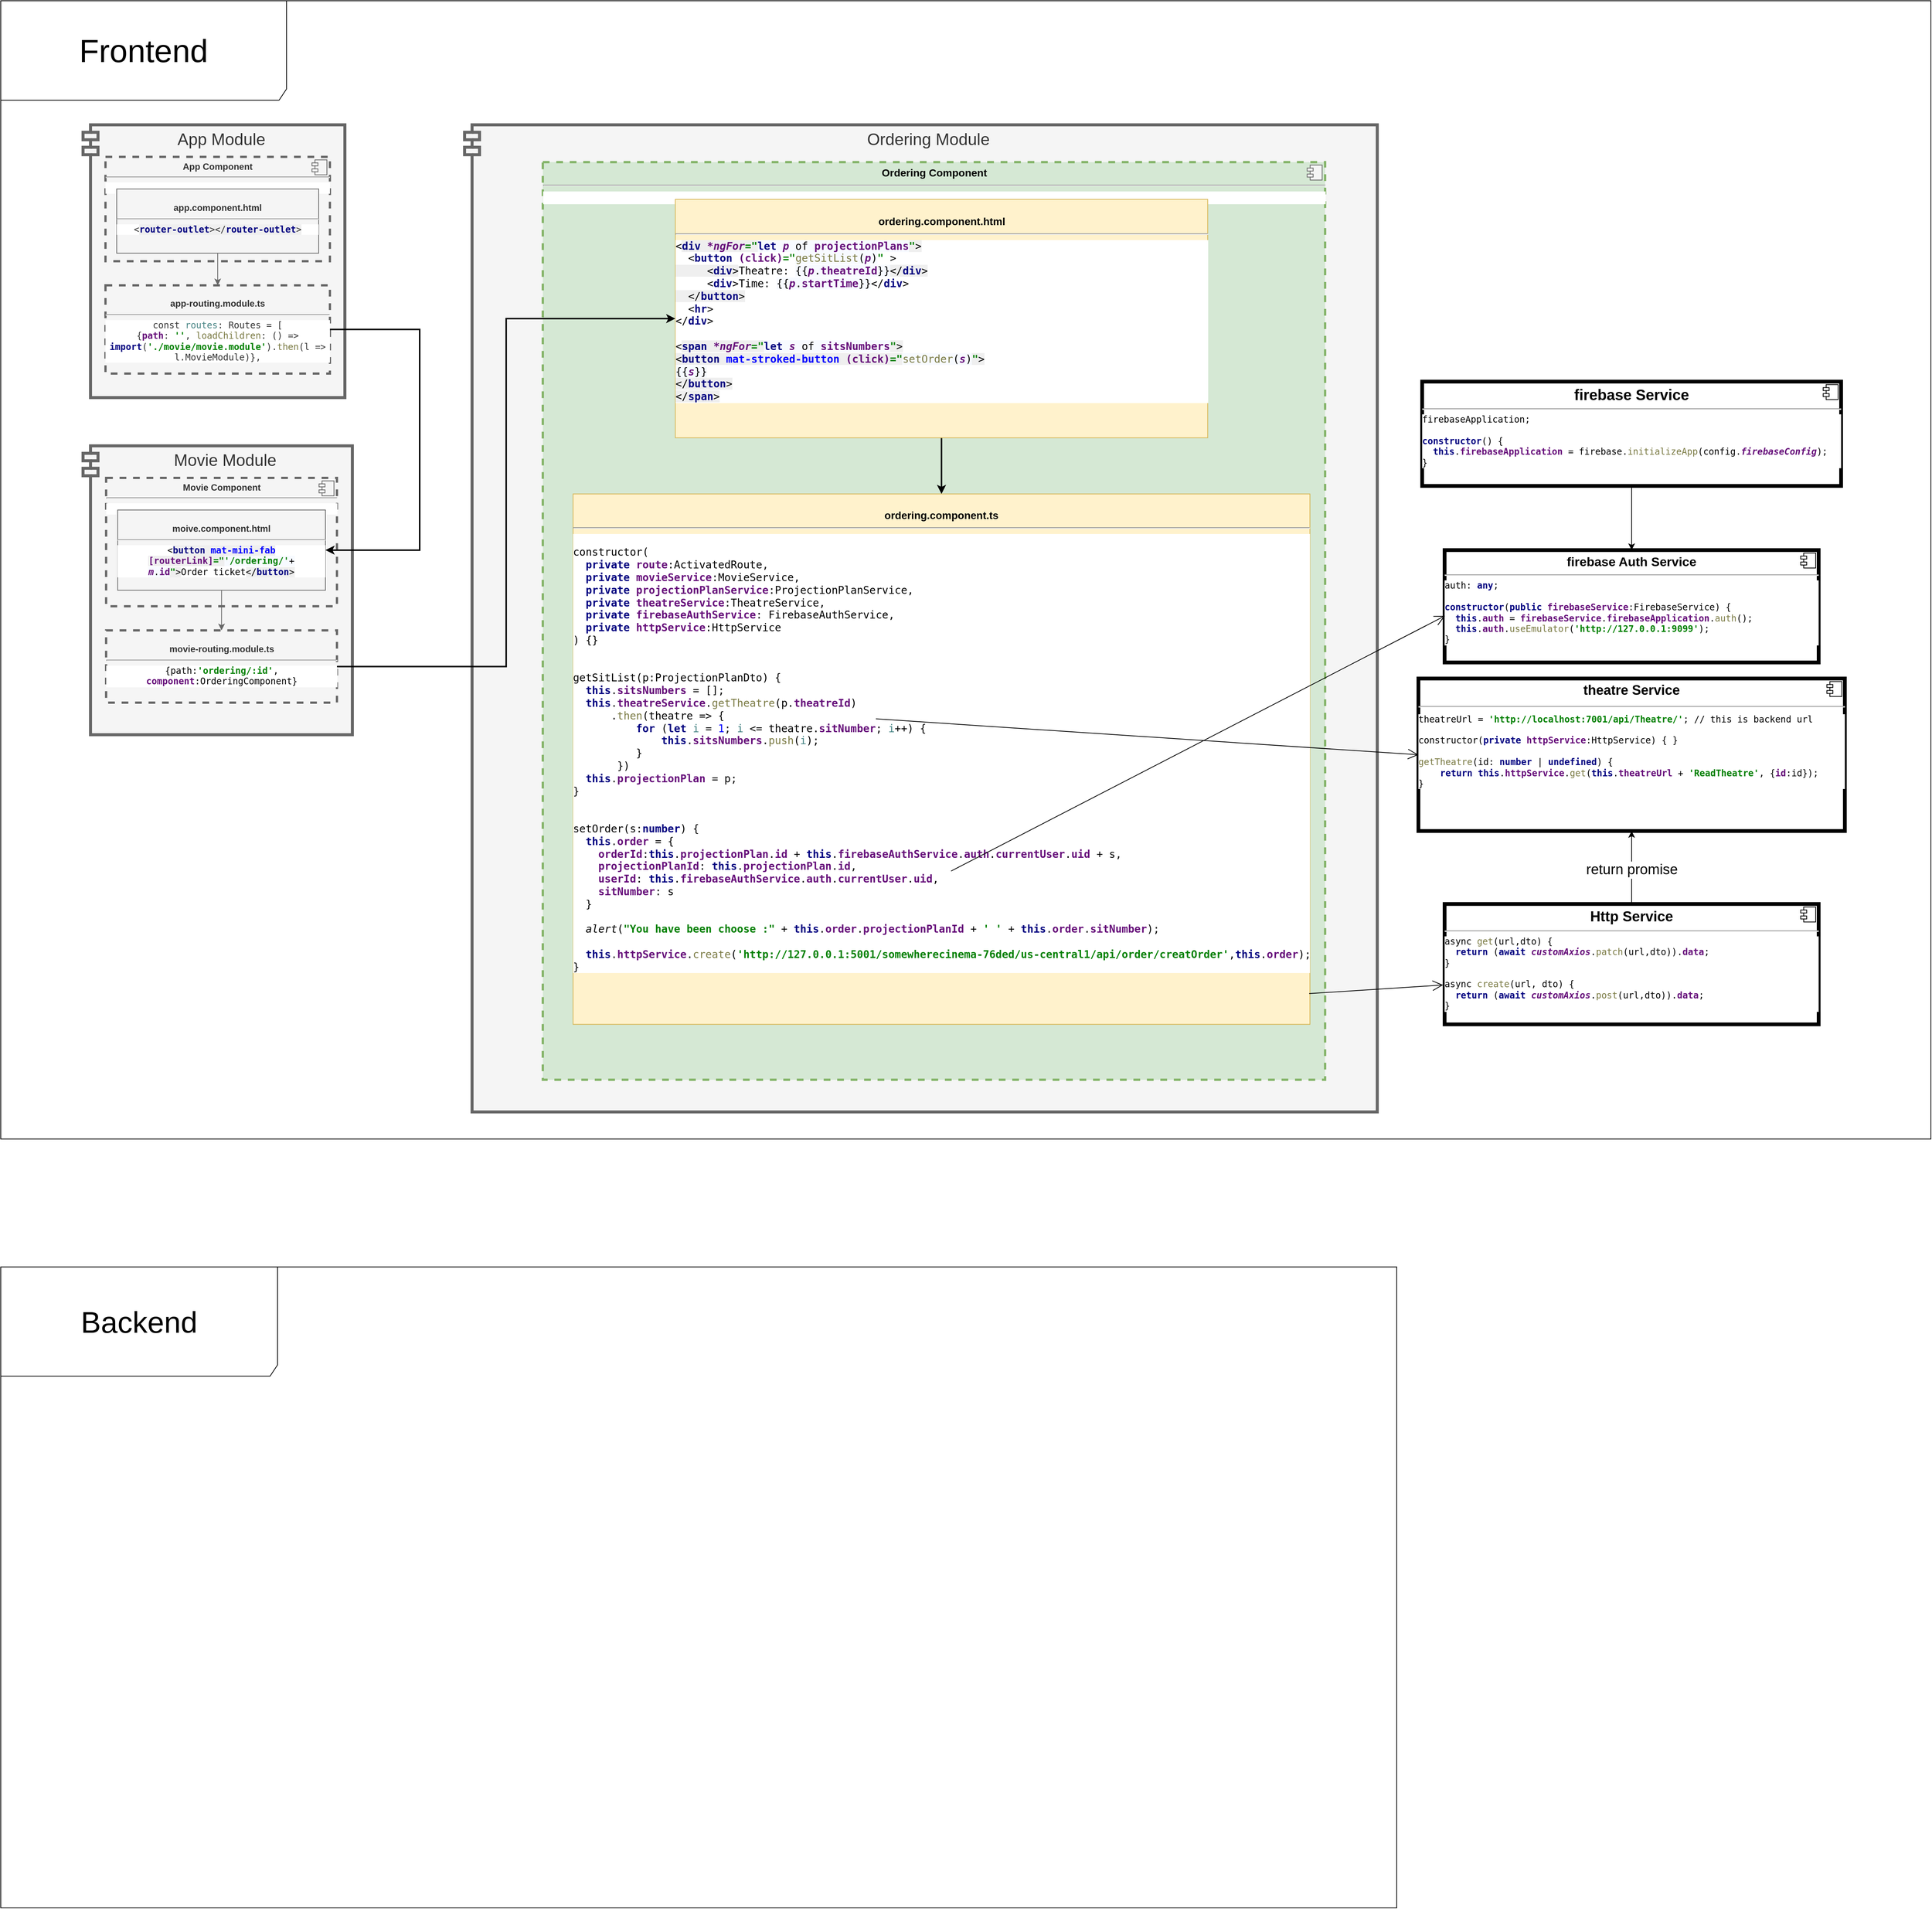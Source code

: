 <mxfile version="21.3.8" type="device">
  <diagram name="Page-1" id="2YBvvXClWsGukQMizWep">
    <mxGraphModel dx="4497" dy="2923" grid="0" gridSize="10" guides="1" tooltips="1" connect="1" arrows="1" fold="1" page="0" pageScale="1" pageWidth="850" pageHeight="1100" math="0" shadow="0">
      <root>
        <mxCell id="0" />
        <mxCell id="1" parent="0" />
        <mxCell id="eFFd4nhKhQjZXUS0AMBf-70" value="" style="group;movable=1;resizable=1;rotatable=1;deletable=1;editable=1;locked=0;connectable=1;" vertex="1" connectable="0" parent="1">
          <mxGeometry x="-110" y="-93" width="2580" height="1513" as="geometry" />
        </mxCell>
        <mxCell id="eFFd4nhKhQjZXUS0AMBf-22" value="" style="group;movable=1;resizable=1;rotatable=1;deletable=1;editable=1;locked=0;connectable=1;" vertex="1" connectable="0" parent="eFFd4nhKhQjZXUS0AMBf-70">
          <mxGeometry x="110" y="85.844" width="350" height="364.837" as="geometry" />
        </mxCell>
        <mxCell id="eFFd4nhKhQjZXUS0AMBf-1" value="&lt;font style=&quot;font-size: 22px;&quot;&gt;App Module&lt;/font&gt;" style="shape=module;align=left;spacingLeft=20;align=center;verticalAlign=top;whiteSpace=wrap;html=1;fillColor=#f5f5f5;strokeColor=#666666;fontColor=#333333;strokeWidth=4;movable=1;resizable=1;rotatable=1;deletable=1;editable=1;locked=0;connectable=1;" vertex="1" parent="eFFd4nhKhQjZXUS0AMBf-22">
          <mxGeometry width="350" height="364.837" as="geometry" />
        </mxCell>
        <mxCell id="eFFd4nhKhQjZXUS0AMBf-10" value="&lt;p style=&quot;margin: 6px 0px 0px; text-align: center; font-size: 12px;&quot;&gt;&lt;b style=&quot;font-size: 12px;&quot;&gt;App Component&lt;/b&gt;&lt;/p&gt;&lt;hr style=&quot;font-size: 12px;&quot;&gt;&lt;div style=&quot;background-color: rgb(255, 255, 255); font-family: &amp;quot;JetBrains Mono&amp;quot;, monospace; font-size: 12px;&quot;&gt;&lt;br style=&quot;font-size: 12px;&quot;&gt;&lt;/div&gt;" style="align=left;overflow=fill;html=1;dropTarget=0;whiteSpace=wrap;strokeColor=#666666;fontFamily=Helvetica;fontSize=12;fillColor=#f5f5f5;fontColor=#333333;strokeWidth=3;perimeterSpacing=4;dashed=1;movable=1;resizable=1;rotatable=1;deletable=1;editable=1;locked=0;connectable=1;" vertex="1" parent="eFFd4nhKhQjZXUS0AMBf-22">
          <mxGeometry x="30" y="42.922" width="300" height="139.496" as="geometry" />
        </mxCell>
        <mxCell id="eFFd4nhKhQjZXUS0AMBf-11" value="" style="shape=component;jettyWidth=8;jettyHeight=4;strokeColor=#666666;fontFamily=Helvetica;fontSize=12;fillColor=#f5f5f5;html=1;fontColor=#333333;strokeWidth=1;movable=1;resizable=1;rotatable=1;deletable=1;editable=1;locked=0;connectable=1;" vertex="1" parent="eFFd4nhKhQjZXUS0AMBf-10">
          <mxGeometry x="1" width="20" height="20" relative="1" as="geometry">
            <mxPoint x="-24" y="4" as="offset" />
          </mxGeometry>
        </mxCell>
        <mxCell id="eFFd4nhKhQjZXUS0AMBf-12" value="&lt;p style=&quot;margin: 4px 0px 0px; font-size: 12px;&quot;&gt;&lt;br style=&quot;font-size: 12px;&quot;&gt;&lt;b style=&quot;font-size: 12px;&quot;&gt;app.component.html&lt;/b&gt;&lt;/p&gt;&lt;hr style=&quot;font-size: 12px;&quot;&gt;&lt;div style=&quot;background-color: rgb(255, 255, 255); font-family: &amp;quot;JetBrains Mono&amp;quot;, monospace; font-size: 12px;&quot;&gt;&amp;lt;&lt;span style=&quot;color: rgb(0, 0, 128); background-color: rgb(239, 239, 239); font-weight: bold; font-size: 12px;&quot;&gt;router-outlet&lt;/span&gt;&lt;span style=&quot;background-color: rgb(239, 239, 239); font-size: 12px;&quot;&gt;&amp;gt;&amp;lt;/&lt;/span&gt;&lt;span style=&quot;color: rgb(0, 0, 128); background-color: rgb(239, 239, 239); font-weight: bold; font-size: 12px;&quot;&gt;router-outlet&lt;/span&gt;&lt;span style=&quot;background-color: rgb(239, 239, 239); font-size: 12px;&quot;&gt;&amp;gt;&lt;/span&gt;&lt;/div&gt;" style="verticalAlign=top;align=center;overflow=fill;fontSize=12;fontFamily=Helvetica;html=1;strokeColor=#666666;fillColor=#f5f5f5;fontColor=#333333;strokeWidth=1;movable=1;resizable=1;rotatable=1;deletable=1;editable=1;locked=0;connectable=1;" vertex="1" parent="eFFd4nhKhQjZXUS0AMBf-22">
          <mxGeometry x="45" y="85.844" width="270" height="85.844" as="geometry" />
        </mxCell>
        <mxCell id="eFFd4nhKhQjZXUS0AMBf-14" value="&lt;p style=&quot;margin: 4px 0px 0px; font-size: 12px;&quot;&gt;&lt;br style=&quot;font-size: 12px;&quot;&gt;&lt;b style=&quot;font-size: 12px;&quot;&gt;app-routing.module.ts&lt;/b&gt;&lt;/p&gt;&lt;hr style=&quot;font-size: 12px;&quot;&gt;&lt;div style=&quot;background-color: rgb(255, 255, 255); font-family: &amp;quot;JetBrains Mono&amp;quot;, monospace; font-size: 12px;&quot;&gt;&lt;div style=&quot;font-size: 12px;&quot;&gt;const &lt;span style=&quot;color: rgb(69, 131, 131); font-size: 12px;&quot;&gt;routes&lt;/span&gt;: Routes = [&lt;br style=&quot;font-size: 12px;&quot;&gt;  {&lt;span style=&quot;color: rgb(102, 14, 122); font-weight: bold; font-size: 12px;&quot;&gt;path&lt;/span&gt;: &lt;span style=&quot;color: rgb(0, 128, 0); font-weight: bold; font-size: 12px;&quot;&gt;&#39;&#39;&lt;/span&gt;, &lt;span style=&quot;color: rgb(122, 122, 67); font-size: 12px;&quot;&gt;loadChildren&lt;/span&gt;: () =&amp;gt; &lt;span style=&quot;color: rgb(0, 0, 128); font-weight: bold; font-size: 12px;&quot;&gt;import&lt;/span&gt;(&lt;span style=&quot;color: rgb(0, 128, 0); font-weight: bold; font-size: 12px;&quot;&gt;&#39;./movie/movie.module&#39;&lt;/span&gt;).&lt;span style=&quot;color: rgb(122, 122, 67); font-size: 12px;&quot;&gt;then&lt;/span&gt;(l =&amp;gt; l.MovieModule)},&lt;/div&gt;&lt;/div&gt;" style="verticalAlign=top;align=center;overflow=fill;fontSize=12;fontFamily=Helvetica;html=1;strokeColor=#666666;fillColor=#f5f5f5;whiteSpace=wrap;fontColor=#333333;strokeWidth=3;dashed=1;movable=1;resizable=1;rotatable=1;deletable=1;editable=1;locked=0;connectable=1;" vertex="1" parent="eFFd4nhKhQjZXUS0AMBf-22">
          <mxGeometry x="30" y="214.61" width="300" height="118.035" as="geometry" />
        </mxCell>
        <mxCell id="eFFd4nhKhQjZXUS0AMBf-15" style="edgeStyle=orthogonalEdgeStyle;rounded=0;orthogonalLoop=1;jettySize=auto;html=1;entryX=0.5;entryY=0;entryDx=0;entryDy=0;fontFamily=Helvetica;fontSize=12;fontColor=default;fillColor=#f5f5f5;strokeColor=#666666;strokeWidth=1;movable=1;resizable=1;rotatable=1;deletable=1;editable=1;locked=0;connectable=1;" edge="1" parent="eFFd4nhKhQjZXUS0AMBf-22" source="eFFd4nhKhQjZXUS0AMBf-12" target="eFFd4nhKhQjZXUS0AMBf-14">
          <mxGeometry relative="1" as="geometry" />
        </mxCell>
        <mxCell id="eFFd4nhKhQjZXUS0AMBf-23" value="" style="group;movable=1;resizable=1;rotatable=1;deletable=1;editable=1;locked=0;connectable=1;" vertex="1" connectable="0" parent="eFFd4nhKhQjZXUS0AMBf-70">
          <mxGeometry x="110" y="515.064" width="360" height="386.298" as="geometry" />
        </mxCell>
        <mxCell id="eFFd4nhKhQjZXUS0AMBf-26" value="" style="group;movable=1;resizable=1;rotatable=1;deletable=1;editable=1;locked=0;connectable=1;" vertex="1" connectable="0" parent="eFFd4nhKhQjZXUS0AMBf-23">
          <mxGeometry width="360" height="386.298" as="geometry" />
        </mxCell>
        <mxCell id="eFFd4nhKhQjZXUS0AMBf-16" value="&lt;font style=&quot;font-size: 22px;&quot;&gt;Movie Module&lt;/font&gt;" style="shape=module;align=left;spacingLeft=20;align=center;verticalAlign=top;whiteSpace=wrap;html=1;fillColor=#f5f5f5;strokeColor=#666666;fontColor=#333333;strokeWidth=4;movable=1;resizable=1;rotatable=1;deletable=1;editable=1;locked=0;connectable=1;" vertex="1" parent="eFFd4nhKhQjZXUS0AMBf-26">
          <mxGeometry width="360.0" height="386.298" as="geometry" />
        </mxCell>
        <mxCell id="eFFd4nhKhQjZXUS0AMBf-17" value="&lt;p style=&quot;margin: 6px 0px 0px; text-align: center; font-size: 12px;&quot;&gt;&lt;b style=&quot;font-size: 12px;&quot;&gt;Movie Component&lt;/b&gt;&lt;/p&gt;&lt;hr style=&quot;font-size: 12px;&quot;&gt;&lt;div style=&quot;background-color: rgb(255, 255, 255); font-family: &amp;quot;JetBrains Mono&amp;quot;, monospace; font-size: 12px;&quot;&gt;&lt;br style=&quot;font-size: 12px;&quot;&gt;&lt;/div&gt;" style="align=left;overflow=fill;html=1;dropTarget=0;whiteSpace=wrap;strokeColor=#666666;fontFamily=Helvetica;fontSize=12;fillColor=#f5f5f5;fontColor=#333333;strokeWidth=3;perimeterSpacing=4;dashed=1;movable=1;resizable=1;rotatable=1;deletable=1;editable=1;locked=0;connectable=1;" vertex="1" parent="eFFd4nhKhQjZXUS0AMBf-26">
          <mxGeometry x="30.857" y="42.922" width="308.571" height="171.688" as="geometry" />
        </mxCell>
        <mxCell id="eFFd4nhKhQjZXUS0AMBf-18" value="" style="shape=component;jettyWidth=8;jettyHeight=4;strokeColor=#666666;fontFamily=Helvetica;fontSize=12;fillColor=#f5f5f5;html=1;fontColor=#333333;strokeWidth=1;movable=1;resizable=1;rotatable=1;deletable=1;editable=1;locked=0;connectable=1;" vertex="1" parent="eFFd4nhKhQjZXUS0AMBf-17">
          <mxGeometry x="1" width="20" height="20" relative="1" as="geometry">
            <mxPoint x="-24" y="4" as="offset" />
          </mxGeometry>
        </mxCell>
        <mxCell id="eFFd4nhKhQjZXUS0AMBf-20" value="&lt;p style=&quot;margin: 4px 0px 0px; font-size: 12px;&quot;&gt;&lt;br style=&quot;font-size: 12px;&quot;&gt;&lt;b style=&quot;font-size: 12px;&quot;&gt;moive.component.html&lt;/b&gt;&lt;/p&gt;&lt;hr style=&quot;font-size: 12px;&quot;&gt;&lt;div style=&quot;background-color: rgb(255, 255, 255); font-family: &amp;quot;JetBrains Mono&amp;quot;, monospace; font-size: 12px;&quot;&gt;&lt;div style=&quot;color: rgb(0, 0, 0); font-size: 12px;&quot;&gt;&amp;lt;&lt;span style=&quot;color: rgb(0, 0, 128); background-color: rgb(239, 239, 239); font-weight: bold; font-size: 12px;&quot;&gt;button &lt;/span&gt;&lt;span style=&quot;color: rgb(0, 0, 255); background-color: rgb(239, 239, 239); font-weight: bold; font-size: 12px;&quot;&gt;mat-mini-fab &lt;/span&gt;&lt;span style=&quot;color: rgb(102, 14, 122); background-color: rgb(239, 239, 239); font-weight: bold; font-size: 12px;&quot;&gt;[routerLink]&lt;/span&gt;&lt;span style=&quot;color: rgb(0, 128, 0); background-color: rgb(239, 239, 239); font-weight: bold; font-size: 12px;&quot;&gt;=&quot;&lt;/span&gt;&lt;span style=&quot;color: rgb(0, 128, 0); background-color: rgb(247, 250, 255); font-weight: bold; font-size: 12px;&quot;&gt;&#39;/ordering/&#39;&lt;/span&gt;&lt;span style=&quot;background-color: rgb(247, 250, 255); font-size: 12px;&quot;&gt;+ &lt;/span&gt;&lt;span style=&quot;color: rgb(102, 14, 122); background-color: rgb(247, 250, 255); font-weight: bold; font-style: italic; font-size: 12px;&quot;&gt;m&lt;/span&gt;&lt;span style=&quot;background-color: rgb(247, 250, 255); font-size: 12px;&quot;&gt;.&lt;/span&gt;&lt;span style=&quot;color: rgb(102, 14, 122); background-color: rgb(247, 250, 255); font-weight: bold; font-size: 12px;&quot;&gt;id&lt;/span&gt;&lt;span style=&quot;color: rgb(0, 128, 0); background-color: rgb(239, 239, 239); font-weight: bold; font-size: 12px;&quot;&gt;&quot;&lt;/span&gt;&lt;span style=&quot;background-color: rgb(239, 239, 239); font-size: 12px;&quot;&gt;&amp;gt;&lt;/span&gt;Order ticket&lt;span style=&quot;background-color: rgb(239, 239, 239); font-size: 12px;&quot;&gt;&amp;lt;/&lt;/span&gt;&lt;span style=&quot;color: rgb(0, 0, 128); background-color: rgb(239, 239, 239); font-weight: bold; font-size: 12px;&quot;&gt;button&lt;/span&gt;&lt;span style=&quot;background-color: rgb(239, 239, 239); font-size: 12px;&quot;&gt;&amp;gt;&lt;/span&gt;&lt;/div&gt;&lt;/div&gt;" style="verticalAlign=top;align=center;overflow=fill;fontSize=12;fontFamily=Helvetica;html=1;strokeColor=#666666;fillColor=#f5f5f5;fontColor=#333333;strokeWidth=1;whiteSpace=wrap;movable=1;resizable=1;rotatable=1;deletable=1;editable=1;locked=0;connectable=1;" vertex="1" parent="eFFd4nhKhQjZXUS0AMBf-26">
          <mxGeometry x="46.286" y="85.844" width="277.714" height="107.305" as="geometry" />
        </mxCell>
        <mxCell id="eFFd4nhKhQjZXUS0AMBf-21" value="&lt;p style=&quot;margin: 4px 0px 0px; font-size: 12px;&quot;&gt;&lt;br style=&quot;font-size: 12px;&quot;&gt;&lt;b style=&quot;font-size: 12px;&quot;&gt;movie-routing.module.ts&lt;/b&gt;&lt;/p&gt;&lt;hr style=&quot;font-size: 12px;&quot;&gt;&lt;div style=&quot;background-color: rgb(255, 255, 255); font-family: &amp;quot;JetBrains Mono&amp;quot;, monospace; font-size: 12px;&quot;&gt;&lt;div style=&quot;font-size: 12px;&quot;&gt;&lt;div style=&quot;color: rgb(0, 0, 0); font-size: 12px;&quot;&gt;{path:&lt;span style=&quot;color: rgb(0, 128, 0); font-weight: bold; font-size: 12px;&quot;&gt;&#39;ordering/:id&#39;&lt;/span&gt;, &lt;span style=&quot;color: rgb(102, 14, 122); font-weight: bold; font-size: 12px;&quot;&gt;component&lt;/span&gt;:OrderingComponent}&lt;/div&gt;&lt;/div&gt;&lt;/div&gt;" style="verticalAlign=top;align=center;overflow=fill;fontSize=12;fontFamily=Helvetica;html=1;strokeColor=#666666;fillColor=#f5f5f5;whiteSpace=wrap;fontColor=#333333;strokeWidth=3;dashed=1;movable=1;resizable=1;rotatable=1;deletable=1;editable=1;locked=0;connectable=1;" vertex="1" parent="eFFd4nhKhQjZXUS0AMBf-26">
          <mxGeometry x="30.857" y="246.801" width="308.571" height="96.574" as="geometry" />
        </mxCell>
        <mxCell id="eFFd4nhKhQjZXUS0AMBf-19" style="edgeStyle=orthogonalEdgeStyle;rounded=0;orthogonalLoop=1;jettySize=auto;html=1;entryX=0.5;entryY=0;entryDx=0;entryDy=0;fontFamily=Helvetica;fontSize=12;fontColor=default;fillColor=#f5f5f5;strokeColor=#666666;strokeWidth=1;movable=1;resizable=1;rotatable=1;deletable=1;editable=1;locked=0;connectable=1;" edge="1" parent="eFFd4nhKhQjZXUS0AMBf-26" source="eFFd4nhKhQjZXUS0AMBf-20" target="eFFd4nhKhQjZXUS0AMBf-21">
          <mxGeometry relative="1" as="geometry" />
        </mxCell>
        <mxCell id="eFFd4nhKhQjZXUS0AMBf-25" style="edgeStyle=orthogonalEdgeStyle;rounded=0;orthogonalLoop=1;jettySize=auto;html=1;fontFamily=Helvetica;fontSize=12;fontColor=default;entryX=1;entryY=0.5;entryDx=0;entryDy=0;strokeWidth=2;movable=1;resizable=1;rotatable=1;deletable=1;editable=1;locked=0;connectable=1;" edge="1" parent="eFFd4nhKhQjZXUS0AMBf-70" source="eFFd4nhKhQjZXUS0AMBf-14" target="eFFd4nhKhQjZXUS0AMBf-20">
          <mxGeometry relative="1" as="geometry">
            <mxPoint x="580" y="761.865" as="targetPoint" />
            <Array as="points">
              <mxPoint x="560" y="359.472" />
              <mxPoint x="560" y="654.56" />
            </Array>
          </mxGeometry>
        </mxCell>
        <mxCell id="eFFd4nhKhQjZXUS0AMBf-29" value="" style="group;movable=1;resizable=1;rotatable=1;deletable=1;editable=1;locked=0;connectable=1;" vertex="1" connectable="0" parent="eFFd4nhKhQjZXUS0AMBf-70">
          <mxGeometry x="660" y="85.844" width="1220" height="1319.851" as="geometry" />
        </mxCell>
        <mxCell id="eFFd4nhKhQjZXUS0AMBf-30" value="" style="group;movable=1;resizable=1;rotatable=1;deletable=1;editable=1;locked=0;connectable=1;" vertex="1" connectable="0" parent="eFFd4nhKhQjZXUS0AMBf-29">
          <mxGeometry x="-40" width="1220" height="1319.851" as="geometry" />
        </mxCell>
        <mxCell id="eFFd4nhKhQjZXUS0AMBf-31" value="&lt;font style=&quot;font-size: 22px;&quot;&gt;Ordering Module&lt;/font&gt;" style="shape=module;align=left;spacingLeft=20;align=center;verticalAlign=top;whiteSpace=wrap;html=1;fillColor=#f5f5f5;strokeColor=#666666;fontColor=#333333;strokeWidth=4;movable=1;resizable=1;rotatable=1;deletable=1;editable=1;locked=0;connectable=1;" vertex="1" parent="eFFd4nhKhQjZXUS0AMBf-30">
          <mxGeometry width="1220" height="1319.851" as="geometry" />
        </mxCell>
        <mxCell id="eFFd4nhKhQjZXUS0AMBf-32" value="&lt;p style=&quot;margin: 6px 0px 0px; text-align: center; font-size: 14px;&quot;&gt;&lt;b style=&quot;font-size: 14px;&quot;&gt;Ordering Component&lt;/b&gt;&lt;/p&gt;&lt;hr style=&quot;font-size: 14px;&quot;&gt;&lt;div style=&quot;background-color: rgb(255, 255, 255); font-family: &amp;quot;JetBrains Mono&amp;quot;, monospace; font-size: 14px;&quot;&gt;&lt;br style=&quot;font-size: 14px;&quot;&gt;&lt;/div&gt;" style="align=left;overflow=fill;html=1;dropTarget=0;whiteSpace=wrap;strokeColor=#82b366;fontFamily=Helvetica;fontSize=14;fillColor=#d5e8d4;strokeWidth=3;perimeterSpacing=4;dashed=1;movable=1;resizable=1;rotatable=1;deletable=1;editable=1;locked=0;connectable=1;" vertex="1" parent="eFFd4nhKhQjZXUS0AMBf-30">
          <mxGeometry x="104.57" y="49.875" width="1045.71" height="1227.054" as="geometry" />
        </mxCell>
        <mxCell id="eFFd4nhKhQjZXUS0AMBf-33" value="" style="shape=component;jettyWidth=8;jettyHeight=4;strokeColor=#666666;fontFamily=Helvetica;fontSize=14;fillColor=#f5f5f5;html=1;fontColor=#333333;strokeWidth=1;movable=1;resizable=1;rotatable=1;deletable=1;editable=1;locked=0;connectable=1;" vertex="1" parent="eFFd4nhKhQjZXUS0AMBf-32">
          <mxGeometry x="1" width="20" height="20" relative="1" as="geometry">
            <mxPoint x="-24" y="4" as="offset" />
          </mxGeometry>
        </mxCell>
        <mxCell id="eFFd4nhKhQjZXUS0AMBf-39" style="edgeStyle=orthogonalEdgeStyle;rounded=0;orthogonalLoop=1;jettySize=auto;html=1;entryX=0.5;entryY=0;entryDx=0;entryDy=0;fontFamily=Helvetica;fontSize=14;fontColor=default;strokeWidth=2;movable=1;resizable=1;rotatable=1;deletable=1;editable=1;locked=0;connectable=1;" edge="1" parent="eFFd4nhKhQjZXUS0AMBf-30" source="eFFd4nhKhQjZXUS0AMBf-34" target="eFFd4nhKhQjZXUS0AMBf-38">
          <mxGeometry relative="1" as="geometry" />
        </mxCell>
        <mxCell id="eFFd4nhKhQjZXUS0AMBf-34" value="&lt;p style=&quot;margin: 4px 0px 0px; font-size: 14px;&quot;&gt;&lt;br style=&quot;font-size: 14px;&quot;&gt;&lt;b style=&quot;font-size: 14px;&quot;&gt;ordering.component.html&lt;/b&gt;&lt;/p&gt;&lt;hr style=&quot;font-size: 14px;&quot;&gt;&lt;div style=&quot;background-color: rgb(255, 255, 255); font-family: &amp;quot;JetBrains Mono&amp;quot;, monospace; font-size: 14px;&quot;&gt;&lt;div style=&quot;color: rgb(0, 0, 0); font-size: 14px;&quot;&gt;&lt;div style=&quot;font-size: 14px;&quot;&gt;&lt;div style=&quot;text-align: left; font-size: 14px;&quot;&gt;&lt;span style=&quot;font-size: 14px;&quot;&gt;&amp;lt;&lt;/span&gt;&lt;span style=&quot;font-size: 14px; color: rgb(0, 0, 128); background-color: rgb(239, 239, 239); font-weight: bold;&quot;&gt;div &lt;/span&gt;&lt;span style=&quot;font-size: 14px; color: rgb(102, 14, 122); background-color: rgb(239, 239, 239); font-weight: bold; font-style: italic;&quot;&gt;*ngFor&lt;/span&gt;&lt;span style=&quot;font-size: 14px; color: rgb(0, 128, 0); background-color: rgb(239, 239, 239); font-weight: bold;&quot;&gt;=&quot;&lt;/span&gt;&lt;span style=&quot;font-size: 14px; color: rgb(0, 0, 128); background-color: rgb(247, 250, 255); font-weight: bold;&quot;&gt;let &lt;/span&gt;&lt;span style=&quot;font-size: 14px; color: rgb(102, 14, 122); background-color: rgb(247, 250, 255); font-weight: bold; font-style: italic;&quot;&gt;p &lt;/span&gt;&lt;span style=&quot;font-size: 14px; background-color: rgb(247, 250, 255);&quot;&gt;of &lt;/span&gt;&lt;span style=&quot;font-size: 14px; color: rgb(102, 14, 122); background-color: rgb(247, 250, 255); font-weight: bold;&quot;&gt;projectionPlans&lt;/span&gt;&lt;span style=&quot;font-size: 14px; color: rgb(0, 128, 0); background-color: rgb(239, 239, 239); font-weight: bold;&quot;&gt;&quot;&lt;/span&gt;&lt;span style=&quot;font-size: 14px; background-color: rgb(239, 239, 239);&quot;&gt;&amp;gt;&lt;/span&gt;&lt;/div&gt;  &lt;span style=&quot;background-color: rgb(239, 239, 239); font-size: 14px;&quot;&gt;&lt;div style=&quot;text-align: left; font-size: 14px;&quot;&gt;&lt;span style=&quot;font-size: 14px;&quot;&gt;&amp;nbsp; &amp;lt;&lt;/span&gt;&lt;span style=&quot;font-size: 14px; color: rgb(0, 0, 128); font-weight: bold;&quot;&gt;button &lt;/span&gt;&lt;span style=&quot;font-size: 14px; color: rgb(102, 14, 122); font-weight: bold;&quot;&gt;(click)&lt;/span&gt;&lt;span style=&quot;font-size: 14px; color: rgb(0, 128, 0); font-weight: bold;&quot;&gt;=&quot;&lt;/span&gt;&lt;span style=&quot;font-size: 14px; color: rgb(122, 122, 67); background-color: rgb(247, 250, 255);&quot;&gt;getSitList&lt;/span&gt;&lt;span style=&quot;font-size: 14px; background-color: rgb(247, 250, 255);&quot;&gt;(&lt;/span&gt;&lt;span style=&quot;font-size: 14px; color: rgb(102, 14, 122); background-color: rgb(247, 250, 255); font-weight: bold; font-style: italic;&quot;&gt;p&lt;/span&gt;&lt;span style=&quot;font-size: 14px; background-color: rgb(247, 250, 255);&quot;&gt;)&lt;/span&gt;&lt;span style=&quot;font-size: 14px; color: rgb(0, 128, 0); font-weight: bold;&quot;&gt;&quot; &lt;/span&gt;&lt;span style=&quot;font-size: 14px;&quot;&gt;&amp;gt;&lt;/span&gt;&lt;/div&gt;&lt;/span&gt;&lt;div style=&quot;text-align: left; font-size: 14px;&quot;&gt;&lt;span style=&quot;font-size: 14px; background-color: rgb(239, 239, 239);&quot;&gt;&amp;nbsp; &amp;nbsp; &amp;nbsp;&amp;lt;&lt;/span&gt;&lt;span style=&quot;font-size: 14px; color: rgb(0, 0, 128); background-color: rgb(239, 239, 239); font-weight: bold;&quot;&gt;div&lt;/span&gt;&lt;span style=&quot;font-size: 14px; background-color: rgb(239, 239, 239);&quot;&gt;&amp;gt;&lt;/span&gt;&lt;span style=&quot;font-size: 14px;&quot;&gt;Theatre: &lt;/span&gt;&lt;span style=&quot;font-size: 14px; background-color: rgb(247, 250, 255);&quot;&gt;{{&lt;/span&gt;&lt;span style=&quot;font-size: 14px; color: rgb(102, 14, 122); background-color: rgb(247, 250, 255); font-weight: bold; font-style: italic;&quot;&gt;p&lt;/span&gt;&lt;span style=&quot;font-size: 14px; background-color: rgb(247, 250, 255);&quot;&gt;.&lt;/span&gt;&lt;span style=&quot;font-size: 14px; color: rgb(102, 14, 122); background-color: rgb(247, 250, 255); font-weight: bold;&quot;&gt;theatreId&lt;/span&gt;&lt;span style=&quot;font-size: 14px; background-color: rgb(247, 250, 255);&quot;&gt;}}&lt;/span&gt;&lt;span style=&quot;font-size: 14px; background-color: rgb(239, 239, 239);&quot;&gt;&amp;lt;/&lt;/span&gt;&lt;span style=&quot;font-size: 14px; color: rgb(0, 0, 128); background-color: rgb(239, 239, 239); font-weight: bold;&quot;&gt;div&lt;/span&gt;&lt;span style=&quot;font-size: 14px; background-color: rgb(239, 239, 239);&quot;&gt;&amp;gt;&lt;/span&gt;&lt;/div&gt;        &lt;span style=&quot;background-color: rgb(239, 239, 239); font-size: 14px;&quot;&gt;&lt;div style=&quot;text-align: left; font-size: 14px;&quot;&gt;&lt;span style=&quot;font-size: 14px;&quot;&gt;&amp;nbsp; &amp;nbsp; &amp;nbsp;&amp;lt;&lt;/span&gt;&lt;span style=&quot;font-size: 14px; color: rgb(0, 0, 128); font-weight: bold;&quot;&gt;div&lt;/span&gt;&lt;span style=&quot;font-size: 14px;&quot;&gt;&amp;gt;&lt;/span&gt;&lt;span style=&quot;font-size: 14px; background-color: rgb(255, 255, 255);&quot;&gt;Time: &lt;/span&gt;&lt;span style=&quot;font-size: 14px; background-color: rgb(247, 250, 255);&quot;&gt;{{&lt;/span&gt;&lt;span style=&quot;font-size: 14px; color: rgb(102, 14, 122); background-color: rgb(247, 250, 255); font-weight: bold; font-style: italic;&quot;&gt;p&lt;/span&gt;&lt;span style=&quot;font-size: 14px; background-color: rgb(247, 250, 255);&quot;&gt;.&lt;/span&gt;&lt;span style=&quot;font-size: 14px; color: rgb(102, 14, 122); background-color: rgb(247, 250, 255); font-weight: bold;&quot;&gt;startTime&lt;/span&gt;&lt;span style=&quot;font-size: 14px; background-color: rgb(247, 250, 255);&quot;&gt;}}&lt;/span&gt;&lt;span style=&quot;font-size: 14px;&quot;&gt;&amp;lt;/&lt;/span&gt;&lt;span style=&quot;font-size: 14px; color: rgb(0, 0, 128); font-weight: bold;&quot;&gt;div&lt;/span&gt;&lt;span style=&quot;font-size: 14px;&quot;&gt;&amp;gt;&lt;/span&gt;&lt;/div&gt;&lt;/span&gt;&lt;div style=&quot;text-align: left; font-size: 14px;&quot;&gt;&lt;span style=&quot;font-size: 14px; background-color: rgb(239, 239, 239);&quot;&gt;&amp;nbsp; &amp;lt;/&lt;/span&gt;&lt;span style=&quot;font-size: 14px; color: rgb(0, 0, 128); background-color: rgb(239, 239, 239); font-weight: bold;&quot;&gt;button&lt;/span&gt;&lt;span style=&quot;font-size: 14px; background-color: rgb(239, 239, 239);&quot;&gt;&amp;gt;&lt;/span&gt;&lt;/div&gt;    &lt;span style=&quot;background-color: rgb(239, 239, 239); font-size: 14px;&quot;&gt;&lt;div style=&quot;text-align: left; font-size: 14px;&quot;&gt;&lt;span style=&quot;font-size: 14px;&quot;&gt;&amp;nbsp; &amp;lt;&lt;/span&gt;&lt;span style=&quot;font-size: 14px; color: rgb(0, 0, 128); font-weight: bold;&quot;&gt;hr&lt;/span&gt;&lt;span style=&quot;font-size: 14px;&quot;&gt;&amp;gt;&lt;/span&gt;&lt;/div&gt;&lt;/span&gt;&lt;span style=&quot;background-color: rgb(239, 239, 239); font-size: 14px;&quot;&gt;&lt;div style=&quot;text-align: left; font-size: 14px;&quot;&gt;&lt;span style=&quot;font-size: 14px;&quot;&gt;&amp;lt;/&lt;/span&gt;&lt;span style=&quot;font-size: 14px; color: rgb(0, 0, 128); font-weight: bold;&quot;&gt;div&lt;/span&gt;&lt;span style=&quot;font-size: 14px;&quot;&gt;&amp;gt;&lt;/span&gt;&lt;/div&gt;&lt;div style=&quot;text-align: left; font-size: 14px;&quot;&gt;&lt;span style=&quot;font-size: 14px;&quot;&gt;&lt;br style=&quot;font-size: 14px;&quot;&gt;&lt;/span&gt;&lt;/div&gt;&lt;div style=&quot;text-align: left; font-size: 14px;&quot;&gt;&lt;div style=&quot;background-color: rgb(255, 255, 255); font-size: 14px;&quot;&gt;&amp;lt;&lt;span style=&quot;color: rgb(0, 0, 128); background-color: rgb(239, 239, 239); font-weight: bold; font-size: 14px;&quot;&gt;span &lt;/span&gt;&lt;span style=&quot;color: rgb(102, 14, 122); background-color: rgb(239, 239, 239); font-weight: bold; font-style: italic; font-size: 14px;&quot;&gt;*ngFor&lt;/span&gt;&lt;span style=&quot;color: rgb(0, 128, 0); background-color: rgb(239, 239, 239); font-weight: bold; font-size: 14px;&quot;&gt;=&quot;&lt;/span&gt;&lt;span style=&quot;color: rgb(0, 0, 128); background-color: rgb(247, 250, 255); font-weight: bold; font-size: 14px;&quot;&gt;let &lt;/span&gt;&lt;span style=&quot;color: rgb(102, 14, 122); background-color: rgb(247, 250, 255); font-weight: bold; font-style: italic; font-size: 14px;&quot;&gt;s &lt;/span&gt;&lt;span style=&quot;background-color: rgb(247, 250, 255); font-size: 14px;&quot;&gt;of &lt;/span&gt;&lt;span style=&quot;color: rgb(102, 14, 122); background-color: rgb(247, 250, 255); font-weight: bold; font-size: 14px;&quot;&gt;sitsNumbers&lt;/span&gt;&lt;span style=&quot;color: rgb(0, 128, 0); background-color: rgb(239, 239, 239); font-weight: bold; font-size: 14px;&quot;&gt;&quot;&lt;/span&gt;&lt;span style=&quot;background-color: rgb(239, 239, 239); font-size: 14px;&quot;&gt;&amp;gt;&lt;/span&gt;&lt;br style=&quot;font-size: 14px;&quot;&gt;  &lt;span style=&quot;background-color: rgb(239, 239, 239); font-size: 14px;&quot;&gt;&amp;lt;&lt;/span&gt;&lt;span style=&quot;color: rgb(0, 0, 128); background-color: rgb(239, 239, 239); font-weight: bold; font-size: 14px;&quot;&gt;button &lt;/span&gt;&lt;span style=&quot;color: rgb(0, 0, 255); background-color: rgb(239, 239, 239); font-weight: bold; font-size: 14px;&quot;&gt;mat-stroked-button &lt;/span&gt;&lt;span style=&quot;color: rgb(102, 14, 122); background-color: rgb(239, 239, 239); font-weight: bold; font-size: 14px;&quot;&gt;(click)&lt;/span&gt;&lt;span style=&quot;color: rgb(0, 128, 0); background-color: rgb(239, 239, 239); font-weight: bold; font-size: 14px;&quot;&gt;=&quot;&lt;/span&gt;&lt;span style=&quot;color: rgb(122, 122, 67); background-color: rgb(247, 250, 255); font-size: 14px;&quot;&gt;setOrder&lt;/span&gt;&lt;span style=&quot;background-color: rgb(247, 250, 255); font-size: 14px;&quot;&gt;(&lt;/span&gt;&lt;span style=&quot;color: rgb(102, 14, 122); background-color: rgb(247, 250, 255); font-weight: bold; font-style: italic; font-size: 14px;&quot;&gt;s&lt;/span&gt;&lt;span style=&quot;background-color: rgb(247, 250, 255); font-size: 14px;&quot;&gt;)&lt;/span&gt;&lt;span style=&quot;color: rgb(0, 128, 0); background-color: rgb(239, 239, 239); font-weight: bold; font-size: 14px;&quot;&gt;&quot;&lt;/span&gt;&lt;span style=&quot;background-color: rgb(239, 239, 239); font-size: 14px;&quot;&gt;&amp;gt;&lt;/span&gt;&lt;br style=&quot;font-size: 14px;&quot;&gt;    &lt;span style=&quot;background-color: rgb(247, 250, 255); font-size: 14px;&quot;&gt;{{&lt;/span&gt;&lt;span style=&quot;color: rgb(102, 14, 122); background-color: rgb(247, 250, 255); font-weight: bold; font-style: italic; font-size: 14px;&quot;&gt;s&lt;/span&gt;&lt;span style=&quot;background-color: rgb(247, 250, 255); font-size: 14px;&quot;&gt;}}&lt;/span&gt;&lt;br style=&quot;font-size: 14px;&quot;&gt;  &lt;span style=&quot;background-color: rgb(239, 239, 239); font-size: 14px;&quot;&gt;&amp;lt;/&lt;/span&gt;&lt;span style=&quot;color: rgb(0, 0, 128); background-color: rgb(239, 239, 239); font-weight: bold; font-size: 14px;&quot;&gt;button&lt;/span&gt;&lt;span style=&quot;background-color: rgb(239, 239, 239); font-size: 14px;&quot;&gt;&amp;gt;&lt;/span&gt;&lt;br style=&quot;font-size: 14px;&quot;&gt;&lt;span style=&quot;background-color: rgb(239, 239, 239); font-size: 14px;&quot;&gt;&amp;lt;/&lt;/span&gt;&lt;span style=&quot;color: rgb(0, 0, 128); background-color: rgb(239, 239, 239); font-weight: bold; font-size: 14px;&quot;&gt;span&lt;/span&gt;&lt;span style=&quot;background-color: rgb(239, 239, 239); font-size: 14px;&quot;&gt;&amp;gt;&lt;/span&gt;&lt;/div&gt;&lt;/div&gt;&lt;/span&gt;&lt;/div&gt;&lt;/div&gt;&lt;/div&gt;" style="verticalAlign=top;align=center;overflow=fill;fontSize=14;fontFamily=Helvetica;html=1;strokeColor=#d6b656;fillColor=#fff2cc;strokeWidth=1;whiteSpace=wrap;movable=1;resizable=1;rotatable=1;deletable=1;editable=1;locked=0;connectable=1;" vertex="1" parent="eFFd4nhKhQjZXUS0AMBf-30">
          <mxGeometry x="281.69" y="99.761" width="711.63" height="318.728" as="geometry" />
        </mxCell>
        <mxCell id="eFFd4nhKhQjZXUS0AMBf-38" value="&lt;p style=&quot;margin: 4px 0px 0px; font-size: 14px;&quot;&gt;&lt;br style=&quot;font-size: 14px;&quot;&gt;&lt;b style=&quot;font-size: 14px;&quot;&gt;ordering.component.ts&lt;/b&gt;&lt;/p&gt;&lt;hr style=&quot;font-size: 14px;&quot;&gt;&lt;div style=&quot;background-color: rgb(255, 255, 255); font-family: &amp;quot;JetBrains Mono&amp;quot;, monospace; font-size: 14px;&quot;&gt;&lt;div style=&quot;color: rgb(0, 0, 0); font-size: 14px;&quot;&gt;&lt;div style=&quot;font-size: 14px;&quot;&gt;&lt;div style=&quot;text-align: left; font-size: 14px;&quot;&gt;&lt;br style=&quot;font-size: 14px;&quot;&gt;&lt;/div&gt;&lt;div style=&quot;font-size: 14px;&quot;&gt;&lt;div style=&quot;font-size: 14px;&quot;&gt;&lt;div style=&quot;text-align: left; font-size: 14px;&quot;&gt;&lt;div style=&quot;font-size: 14px;&quot;&gt;constructor(&lt;br style=&quot;font-size: 14px;&quot;&gt;  &lt;span style=&quot;color: rgb(0, 0, 128); font-weight: bold; font-size: 14px;&quot;&gt;&amp;nbsp; private &lt;/span&gt;&lt;span style=&quot;color: rgb(102, 14, 122); font-weight: bold; font-size: 14px;&quot;&gt;route&lt;/span&gt;:ActivatedRoute,&lt;br style=&quot;font-size: 14px;&quot;&gt;  &lt;span style=&quot;color: rgb(0, 0, 128); font-weight: bold; font-size: 14px;&quot;&gt;&amp;nbsp; private &lt;/span&gt;&lt;span style=&quot;color: rgb(102, 14, 122); font-weight: bold; font-size: 14px;&quot;&gt;movieService&lt;/span&gt;:MovieService,&lt;br style=&quot;font-size: 14px;&quot;&gt;  &lt;span style=&quot;color: rgb(0, 0, 128); font-weight: bold; font-size: 14px;&quot;&gt;&amp;nbsp; private &lt;/span&gt;&lt;span style=&quot;color: rgb(102, 14, 122); font-weight: bold; font-size: 14px;&quot;&gt;projectionPlanService&lt;/span&gt;:ProjectionPlanService,&lt;br style=&quot;font-size: 14px;&quot;&gt;  &lt;span style=&quot;color: rgb(0, 0, 128); font-weight: bold; font-size: 14px;&quot;&gt;&amp;nbsp; private &lt;/span&gt;&lt;span style=&quot;color: rgb(102, 14, 122); font-weight: bold; font-size: 14px;&quot;&gt;theatreService&lt;/span&gt;:TheatreService,&lt;br style=&quot;font-size: 14px;&quot;&gt;  &lt;span style=&quot;color: rgb(0, 0, 128); font-weight: bold; font-size: 14px;&quot;&gt;&amp;nbsp; private &lt;/span&gt;&lt;span style=&quot;color: rgb(102, 14, 122); font-weight: bold; font-size: 14px;&quot;&gt;firebaseAuthService&lt;/span&gt;: FirebaseAuthService,&lt;br style=&quot;font-size: 14px;&quot;&gt;  &lt;span style=&quot;color: rgb(0, 0, 128); font-weight: bold; font-size: 14px;&quot;&gt;&amp;nbsp; private &lt;/span&gt;&lt;span style=&quot;color: rgb(102, 14, 122); font-weight: bold; font-size: 14px;&quot;&gt;httpService&lt;/span&gt;:HttpService&lt;br style=&quot;font-size: 14px;&quot;&gt;) {}&lt;/div&gt;&lt;/div&gt;&lt;/div&gt;&lt;/div&gt;&lt;div style=&quot;text-align: left; font-size: 14px;&quot;&gt;&lt;br style=&quot;font-size: 14px;&quot;&gt;&lt;/div&gt;&lt;div style=&quot;text-align: left; font-size: 14px;&quot;&gt;&lt;br style=&quot;font-size: 14px;&quot;&gt;&lt;/div&gt;&lt;div style=&quot;font-size: 14px;&quot;&gt;&lt;div style=&quot;text-align: left; font-size: 14px;&quot;&gt;&lt;span style=&quot;font-size: 14px;&quot;&gt;getSitList(p:ProjectionPlanDto) {&lt;/span&gt;&lt;/div&gt;  &lt;span style=&quot;color: rgb(0, 0, 128); font-weight: bold; font-size: 14px;&quot;&gt;&lt;div style=&quot;text-align: left; font-size: 14px;&quot;&gt;&lt;span style=&quot;font-size: 14px;&quot;&gt;&amp;nbsp; this&lt;/span&gt;&lt;span style=&quot;font-size: 14px; color: rgb(0, 0, 0); font-weight: normal;&quot;&gt;.&lt;/span&gt;&lt;span style=&quot;font-size: 14px; color: rgb(102, 14, 122);&quot;&gt;sitsNumbers &lt;/span&gt;&lt;span style=&quot;font-size: 14px; color: rgb(0, 0, 0); font-weight: normal;&quot;&gt;= [];&lt;/span&gt;&lt;/div&gt;&lt;/span&gt;&lt;div style=&quot;text-align: left; font-size: 14px;&quot;&gt;&lt;span style=&quot;font-size: 14px; color: rgb(0, 0, 128); font-weight: bold;&quot;&gt;&amp;nbsp; this&lt;/span&gt;&lt;span style=&quot;font-size: 14px;&quot;&gt;.&lt;/span&gt;&lt;span style=&quot;font-size: 14px; color: rgb(102, 14, 122); font-weight: bold;&quot;&gt;theatreService&lt;/span&gt;&lt;span style=&quot;font-size: 14px;&quot;&gt;.&lt;/span&gt;&lt;span style=&quot;font-size: 14px; color: rgb(122, 122, 67);&quot;&gt;getTheatre&lt;/span&gt;&lt;span style=&quot;font-size: 14px;&quot;&gt;(p.&lt;/span&gt;&lt;span style=&quot;font-size: 14px; color: rgb(102, 14, 122); font-weight: bold;&quot;&gt;theatreId&lt;/span&gt;&lt;span style=&quot;font-size: 14px;&quot;&gt;)&lt;/span&gt;&lt;/div&gt;  &lt;div style=&quot;text-align: left; font-size: 14px;&quot;&gt;&lt;span style=&quot;font-size: 14px;&quot;&gt;&amp;nbsp; &amp;nbsp; &amp;nbsp; .&lt;/span&gt;&lt;span style=&quot;font-size: 14px; color: rgb(122, 122, 67);&quot;&gt;then&lt;/span&gt;&lt;span style=&quot;font-size: 14px;&quot;&gt;(theatre =&amp;gt; {&lt;/span&gt;&lt;/div&gt;      &lt;span style=&quot;color: rgb(0, 0, 128); font-weight: bold; font-size: 14px;&quot;&gt;&lt;div style=&quot;text-align: left; font-size: 14px;&quot;&gt;&lt;span style=&quot;font-size: 14px;&quot;&gt;&amp;nbsp; &amp;nbsp; &amp;nbsp; &amp;nbsp; &amp;nbsp; for &lt;/span&gt;&lt;span style=&quot;font-size: 14px; color: rgb(0, 0, 0); font-weight: normal;&quot;&gt;(&lt;/span&gt;&lt;span style=&quot;font-size: 14px;&quot;&gt;let &lt;/span&gt;&lt;span style=&quot;font-size: 14px; font-weight: normal; color: rgb(69, 131, 131);&quot;&gt;i &lt;/span&gt;&lt;span style=&quot;font-size: 14px; color: rgb(0, 0, 0); font-weight: normal;&quot;&gt;= &lt;/span&gt;&lt;span style=&quot;font-size: 14px; font-weight: normal; color: rgb(0, 0, 255);&quot;&gt;1&lt;/span&gt;&lt;span style=&quot;font-size: 14px; color: rgb(0, 0, 0); font-weight: normal;&quot;&gt;; &lt;/span&gt;&lt;span style=&quot;font-size: 14px; font-weight: normal; color: rgb(69, 131, 131);&quot;&gt;i &lt;/span&gt;&lt;span style=&quot;font-size: 14px; color: rgb(0, 0, 0); font-weight: normal;&quot;&gt;&amp;lt;= theatre.&lt;/span&gt;&lt;span style=&quot;font-size: 14px; color: rgb(102, 14, 122);&quot;&gt;sitNumber&lt;/span&gt;&lt;span style=&quot;font-size: 14px; color: rgb(0, 0, 0); font-weight: normal;&quot;&gt;; &lt;/span&gt;&lt;span style=&quot;font-size: 14px; font-weight: normal; color: rgb(69, 131, 131);&quot;&gt;i&lt;/span&gt;&lt;span style=&quot;font-size: 14px; color: rgb(0, 0, 0); font-weight: normal;&quot;&gt;++) {&lt;/span&gt;&lt;/div&gt;&lt;/span&gt;&lt;div style=&quot;text-align: left; font-size: 14px;&quot;&gt;&lt;span style=&quot;font-size: 14px; color: rgb(0, 0, 128); font-weight: bold;&quot;&gt;&amp;nbsp; &amp;nbsp; &amp;nbsp; &amp;nbsp; &amp;nbsp; &amp;nbsp; &amp;nbsp; this&lt;/span&gt;&lt;span style=&quot;font-size: 14px;&quot;&gt;.&lt;/span&gt;&lt;span style=&quot;font-size: 14px; color: rgb(102, 14, 122); font-weight: bold;&quot;&gt;sitsNumbers&lt;/span&gt;&lt;span style=&quot;font-size: 14px;&quot;&gt;.&lt;/span&gt;&lt;span style=&quot;font-size: 14px; color: rgb(122, 122, 67);&quot;&gt;push&lt;/span&gt;&lt;span style=&quot;font-size: 14px;&quot;&gt;(&lt;/span&gt;&lt;span style=&quot;font-size: 14px; color: rgb(69, 131, 131);&quot;&gt;i&lt;/span&gt;&lt;span style=&quot;font-size: 14px;&quot;&gt;);&lt;/span&gt;&lt;/div&gt;        &lt;div style=&quot;text-align: left; font-size: 14px;&quot;&gt;&lt;span style=&quot;font-size: 14px;&quot;&gt;&amp;nbsp; &amp;nbsp; &amp;nbsp; &amp;nbsp; &amp;nbsp; }&lt;/span&gt;&lt;/div&gt;&lt;div style=&quot;text-align: left; font-size: 14px;&quot;&gt;&lt;span style=&quot;font-size: 14px;&quot;&gt;&amp;nbsp; &amp;nbsp; &amp;nbsp; &amp;nbsp;})&lt;/span&gt;&lt;/div&gt;  &lt;span style=&quot;color: rgb(0, 0, 128); font-weight: bold; font-size: 14px;&quot;&gt;&lt;div style=&quot;text-align: left; font-size: 14px;&quot;&gt;&lt;span style=&quot;font-size: 14px;&quot;&gt;&amp;nbsp; this&lt;/span&gt;&lt;span style=&quot;font-size: 14px; color: rgb(0, 0, 0); font-weight: normal;&quot;&gt;.&lt;/span&gt;&lt;span style=&quot;font-size: 14px; color: rgb(102, 14, 122);&quot;&gt;projectionPlan &lt;/span&gt;&lt;span style=&quot;font-size: 14px; color: rgb(0, 0, 0); font-weight: normal;&quot;&gt;= p;&lt;/span&gt;&lt;/div&gt;&lt;/span&gt;&lt;div style=&quot;text-align: left; font-size: 14px;&quot;&gt;&lt;span style=&quot;font-size: 14px;&quot;&gt;}&lt;/span&gt;&lt;/div&gt;&lt;div style=&quot;text-align: left; font-size: 14px;&quot;&gt;&lt;span style=&quot;font-size: 14px;&quot;&gt;&lt;br style=&quot;font-size: 14px;&quot;&gt;&lt;/span&gt;&lt;/div&gt;&lt;div style=&quot;text-align: left; font-size: 14px;&quot;&gt;&lt;span style=&quot;font-size: 14px;&quot;&gt;&lt;br style=&quot;font-size: 14px;&quot;&gt;&lt;/span&gt;&lt;/div&gt;&lt;div style=&quot;text-align: left; font-size: 14px;&quot;&gt;&lt;div style=&quot;font-size: 14px;&quot;&gt;setOrder(s:&lt;span style=&quot;color: rgb(0, 0, 128); font-weight: bold; font-size: 14px;&quot;&gt;number&lt;/span&gt;) {&lt;br style=&quot;font-size: 14px;&quot;&gt;  &lt;span style=&quot;color: rgb(0, 0, 128); font-weight: bold; font-size: 14px;&quot;&gt;&amp;nbsp; this&lt;/span&gt;.&lt;span style=&quot;color: rgb(102, 14, 122); font-weight: bold; font-size: 14px;&quot;&gt;order &lt;/span&gt;= {&lt;br style=&quot;font-size: 14px;&quot;&gt;    &lt;span style=&quot;color: rgb(102, 14, 122); font-weight: bold; font-size: 14px;&quot;&gt;&amp;nbsp; &amp;nbsp; orderId&lt;/span&gt;:&lt;span style=&quot;color: rgb(0, 0, 128); font-weight: bold; font-size: 14px;&quot;&gt;this&lt;/span&gt;.&lt;span style=&quot;color: rgb(102, 14, 122); font-weight: bold; font-size: 14px;&quot;&gt;projectionPlan&lt;/span&gt;.&lt;span style=&quot;color: rgb(102, 14, 122); font-weight: bold; font-size: 14px;&quot;&gt;id &lt;/span&gt;+ &lt;span style=&quot;color: rgb(0, 0, 128); font-weight: bold; font-size: 14px;&quot;&gt;this&lt;/span&gt;.&lt;span style=&quot;color: rgb(102, 14, 122); font-weight: bold; font-size: 14px;&quot;&gt;firebaseAuthService&lt;/span&gt;.&lt;span style=&quot;color: rgb(102, 14, 122); font-weight: bold; font-size: 14px;&quot;&gt;auth&lt;/span&gt;.&lt;span style=&quot;color: rgb(102, 14, 122); font-weight: bold; font-size: 14px;&quot;&gt;currentUser&lt;/span&gt;.&lt;span style=&quot;color: rgb(102, 14, 122); font-weight: bold; font-size: 14px;&quot;&gt;uid &lt;/span&gt;+ s,&lt;br style=&quot;font-size: 14px;&quot;&gt;    &lt;span style=&quot;color: rgb(102, 14, 122); font-weight: bold; font-size: 14px;&quot;&gt;&amp;nbsp; &amp;nbsp; projectionPlanId&lt;/span&gt;: &lt;span style=&quot;color: rgb(0, 0, 128); font-weight: bold; font-size: 14px;&quot;&gt;this&lt;/span&gt;.&lt;span style=&quot;color: rgb(102, 14, 122); font-weight: bold; font-size: 14px;&quot;&gt;projectionPlan&lt;/span&gt;.&lt;span style=&quot;color: rgb(102, 14, 122); font-weight: bold; font-size: 14px;&quot;&gt;id&lt;/span&gt;,&lt;br style=&quot;font-size: 14px;&quot;&gt;    &lt;span style=&quot;color: rgb(102, 14, 122); font-weight: bold; font-size: 14px;&quot;&gt;&amp;nbsp; &amp;nbsp; userId&lt;/span&gt;: &lt;span style=&quot;color: rgb(0, 0, 128); font-weight: bold; font-size: 14px;&quot;&gt;this&lt;/span&gt;.&lt;span style=&quot;color: rgb(102, 14, 122); font-weight: bold; font-size: 14px;&quot;&gt;firebaseAuthService&lt;/span&gt;.&lt;span style=&quot;color: rgb(102, 14, 122); font-weight: bold; font-size: 14px;&quot;&gt;auth&lt;/span&gt;.&lt;span style=&quot;color: rgb(102, 14, 122); font-weight: bold; font-size: 14px;&quot;&gt;currentUser&lt;/span&gt;.&lt;span style=&quot;color: rgb(102, 14, 122); font-weight: bold; font-size: 14px;&quot;&gt;uid&lt;/span&gt;,&lt;br style=&quot;font-size: 14px;&quot;&gt;    &lt;span style=&quot;color: rgb(102, 14, 122); font-weight: bold; font-size: 14px;&quot;&gt;&amp;nbsp; &amp;nbsp; sitNumber&lt;/span&gt;: s&lt;br style=&quot;font-size: 14px;&quot;&gt;&amp;nbsp; }&lt;br style=&quot;font-size: 14px;&quot;&gt;&lt;br style=&quot;font-size: 14px;&quot;&gt;  &lt;span style=&quot;font-style: italic; font-size: 14px;&quot;&gt;&amp;nbsp; alert&lt;/span&gt;(&lt;span style=&quot;color: rgb(0, 128, 0); font-weight: bold; font-size: 14px;&quot;&gt;&quot;You have been choose :&quot; &lt;/span&gt;+ &lt;span style=&quot;color: rgb(0, 0, 128); font-weight: bold; font-size: 14px;&quot;&gt;this&lt;/span&gt;.&lt;span style=&quot;color: rgb(102, 14, 122); font-weight: bold; font-size: 14px;&quot;&gt;order&lt;/span&gt;.&lt;span style=&quot;color: rgb(102, 14, 122); font-weight: bold; font-size: 14px;&quot;&gt;projectionPlanId &lt;/span&gt;+ &lt;span style=&quot;color: rgb(0, 128, 0); font-weight: bold; font-size: 14px;&quot;&gt;&#39;   &#39; &lt;/span&gt;+ &lt;span style=&quot;color: rgb(0, 0, 128); font-weight: bold; font-size: 14px;&quot;&gt;this&lt;/span&gt;.&lt;span style=&quot;color: rgb(102, 14, 122); font-weight: bold; font-size: 14px;&quot;&gt;order&lt;/span&gt;.&lt;span style=&quot;color: rgb(102, 14, 122); font-weight: bold; font-size: 14px;&quot;&gt;sitNumber&lt;/span&gt;);&lt;br style=&quot;font-size: 14px;&quot;&gt;  &lt;span style=&quot;color: rgb(0, 0, 128); font-weight: bold; font-size: 14px;&quot;&gt;&lt;br style=&quot;font-size: 14px;&quot;&gt;&lt;/span&gt;&lt;/div&gt;&lt;div style=&quot;font-size: 14px;&quot;&gt;&lt;span style=&quot;color: rgb(0, 0, 128); font-weight: bold; font-size: 14px;&quot;&gt;&amp;nbsp; this&lt;/span&gt;.&lt;span style=&quot;color: rgb(102, 14, 122); font-weight: bold; font-size: 14px;&quot;&gt;httpService&lt;/span&gt;.&lt;span style=&quot;color: rgb(122, 122, 67); font-size: 14px;&quot;&gt;create&lt;/span&gt;(&lt;span style=&quot;color: rgb(0, 128, 0); font-weight: bold; font-size: 14px;&quot;&gt;&#39;http://127.0.0.1:5001/somewherecinema-76ded/us-central1/api/order/creatOrder&#39;&lt;/span&gt;,&lt;span style=&quot;color: rgb(0, 0, 128); font-weight: bold; font-size: 14px;&quot;&gt;this&lt;/span&gt;.&lt;span style=&quot;color: rgb(102, 14, 122); font-weight: bold; font-size: 14px;&quot;&gt;order&lt;/span&gt;);&lt;br style=&quot;font-size: 14px;&quot;&gt;}&lt;/div&gt;&lt;/div&gt;&lt;/div&gt;&lt;/div&gt;&lt;/div&gt;&lt;/div&gt;" style="verticalAlign=top;align=center;overflow=fill;fontSize=14;fontFamily=Helvetica;html=1;strokeColor=#d6b656;fillColor=#fff2cc;strokeWidth=1;movable=1;resizable=1;rotatable=1;deletable=1;editable=1;locked=0;connectable=1;" vertex="1" parent="eFFd4nhKhQjZXUS0AMBf-30">
          <mxGeometry x="145.01" y="493.603" width="984.99" height="709.221" as="geometry" />
        </mxCell>
        <mxCell id="eFFd4nhKhQjZXUS0AMBf-56" style="edgeStyle=orthogonalEdgeStyle;rounded=0;orthogonalLoop=1;jettySize=auto;html=1;exitX=0.5;exitY=1;exitDx=0;exitDy=0;fontFamily=Helvetica;fontSize=14;fontColor=default;movable=1;resizable=1;rotatable=1;deletable=1;editable=1;locked=0;connectable=1;" edge="1" parent="eFFd4nhKhQjZXUS0AMBf-30" source="eFFd4nhKhQjZXUS0AMBf-34" target="eFFd4nhKhQjZXUS0AMBf-34">
          <mxGeometry relative="1" as="geometry" />
        </mxCell>
        <mxCell id="eFFd4nhKhQjZXUS0AMBf-27" style="edgeStyle=orthogonalEdgeStyle;rounded=0;orthogonalLoop=1;jettySize=auto;html=1;fontFamily=Helvetica;fontSize=12;fontColor=default;entryX=0;entryY=0.5;entryDx=0;entryDy=0;strokeWidth=2;movable=1;resizable=1;rotatable=1;deletable=1;editable=1;locked=0;connectable=1;" edge="1" parent="eFFd4nhKhQjZXUS0AMBf-70" source="eFFd4nhKhQjZXUS0AMBf-21" target="eFFd4nhKhQjZXUS0AMBf-34">
          <mxGeometry relative="1" as="geometry">
            <mxPoint x="644.857" y="810.152" as="targetPoint" />
          </mxGeometry>
        </mxCell>
        <mxCell id="eFFd4nhKhQjZXUS0AMBf-47" value="&lt;p style=&quot;margin:0px;margin-top:6px;text-align:center;&quot;&gt;&lt;b&gt;&lt;font style=&quot;font-size: 19px;&quot;&gt;Http Service&lt;/font&gt;&lt;/b&gt;&lt;/p&gt;&lt;hr&gt;&lt;div style=&quot;background-color: rgb(255, 255, 255); font-family: &amp;quot;JetBrains Mono&amp;quot;, monospace; font-size: 9pt;&quot;&gt;async &lt;span style=&quot;color:#7a7a43;&quot;&gt;get&lt;/span&gt;(url,dto) {&lt;br&gt;  &lt;span style=&quot;color:#000080;font-weight:bold;&quot;&gt;&amp;nbsp; return &lt;/span&gt;(&lt;span style=&quot;color:#000080;font-weight:bold;&quot;&gt;await &lt;/span&gt;&lt;span style=&quot;color:#660e7a;font-weight:bold;font-style:italic;&quot;&gt;customAxios&lt;/span&gt;.&lt;span style=&quot;color:#7a7a43;&quot;&gt;patch&lt;/span&gt;(url,dto)).&lt;span style=&quot;color:#660e7a;font-weight:bold;&quot;&gt;data&lt;/span&gt;;&lt;br&gt;}&lt;/div&gt;&lt;div style=&quot;background-color: rgb(255, 255, 255); font-family: &amp;quot;JetBrains Mono&amp;quot;, monospace; font-size: 9pt;&quot;&gt;&lt;br&gt;&lt;/div&gt;&lt;div style=&quot;background-color: rgb(255, 255, 255); font-family: &amp;quot;JetBrains Mono&amp;quot;, monospace; font-size: 9pt;&quot;&gt;&lt;div style=&quot;font-size: 9pt;&quot;&gt;async &lt;span style=&quot;color:#7a7a43;&quot;&gt;create&lt;/span&gt;(url, dto) {&lt;br&gt;  &lt;span style=&quot;color:#000080;font-weight:bold;&quot;&gt;&amp;nbsp; return &lt;/span&gt;(&lt;span style=&quot;color:#000080;font-weight:bold;&quot;&gt;await &lt;/span&gt;&lt;span style=&quot;color:#660e7a;font-weight:bold;font-style:italic;&quot;&gt;customAxios&lt;/span&gt;.&lt;span style=&quot;color:#7a7a43;&quot;&gt;post&lt;/span&gt;(url,dto)).&lt;span style=&quot;color:#660e7a;font-weight:bold;&quot;&gt;data&lt;/span&gt;;&lt;br&gt;}&lt;/div&gt;&lt;/div&gt;" style="align=left;overflow=fill;html=1;dropTarget=0;strokeColor=default;fontFamily=Helvetica;fontSize=12;fontColor=default;fillColor=default;strokeWidth=5;movable=1;resizable=1;rotatable=1;deletable=1;editable=1;locked=0;connectable=1;" vertex="1" parent="eFFd4nhKhQjZXUS0AMBf-70">
          <mxGeometry x="1930" y="1127.711" width="500" height="160.957" as="geometry" />
        </mxCell>
        <mxCell id="eFFd4nhKhQjZXUS0AMBf-48" value="" style="shape=component;jettyWidth=8;jettyHeight=4;strokeColor=default;fontFamily=Helvetica;fontSize=12;fontColor=default;fillColor=default;html=1;movable=1;resizable=1;rotatable=1;deletable=1;editable=1;locked=0;connectable=1;" vertex="1" parent="eFFd4nhKhQjZXUS0AMBf-47">
          <mxGeometry x="1" width="20" height="20" relative="1" as="geometry">
            <mxPoint x="-24" y="4" as="offset" />
          </mxGeometry>
        </mxCell>
        <mxCell id="eFFd4nhKhQjZXUS0AMBf-49" value="&lt;p style=&quot;margin: 6px 0px 0px; text-align: center; font-size: 18px;&quot;&gt;&lt;b style=&quot;&quot;&gt;&lt;font style=&quot;font-size: 18px;&quot;&gt;theatre Service&lt;/font&gt;&lt;/b&gt;&lt;/p&gt;&lt;hr style=&quot;font-size: 18px;&quot;&gt;&lt;div style=&quot;background-color: rgb(255, 255, 255); font-family: &amp;quot;JetBrains Mono&amp;quot;, monospace; font-size: 9pt;&quot;&gt;&lt;div style=&quot;font-size: 9pt;&quot;&gt;theatreUrl = &lt;span style=&quot;color:#008000;font-weight:bold;&quot;&gt;&#39;http://localhost:7001/api/Theatre/&#39;&lt;/span&gt;;&amp;nbsp;// this is backend url&lt;/div&gt;&lt;/div&gt;&lt;div style=&quot;background-color: rgb(255, 255, 255); font-family: &amp;quot;JetBrains Mono&amp;quot;, monospace; font-size: 9pt;&quot;&gt;&lt;br&gt;&lt;/div&gt;&lt;div style=&quot;background-color: rgb(255, 255, 255); font-family: &amp;quot;JetBrains Mono&amp;quot;, monospace; font-size: 9pt;&quot;&gt;constructor(&lt;span style=&quot;color:#000080;font-weight:bold;&quot;&gt;private &lt;/span&gt;&lt;span style=&quot;color:#660e7a;font-weight:bold;&quot;&gt;httpService&lt;/span&gt;:HttpService) { }&lt;br&gt;&lt;br&gt;&lt;span style=&quot;color:#7a7a43;&quot;&gt;getTheatre&lt;/span&gt;(id: &lt;span style=&quot;color:#000080;font-weight:bold;&quot;&gt;number &lt;/span&gt;| &lt;span style=&quot;color:#000080;font-weight:bold;&quot;&gt;undefined&lt;/span&gt;) {&lt;br&gt;  &lt;span style=&quot;color:#000080;font-weight:bold;&quot;&gt;&amp;nbsp; &amp;nbsp; return this&lt;/span&gt;.&lt;span style=&quot;color:#660e7a;font-weight:bold;&quot;&gt;httpService&lt;/span&gt;.&lt;span style=&quot;color:#7a7a43;&quot;&gt;get&lt;/span&gt;(&lt;span style=&quot;color:#000080;font-weight:bold;&quot;&gt;this&lt;/span&gt;.&lt;span style=&quot;color:#660e7a;font-weight:bold;&quot;&gt;theatreUrl &lt;/span&gt;+ &lt;span style=&quot;color:#008000;font-weight:bold;&quot;&gt;&#39;ReadTheatre&#39;&lt;/span&gt;, {&lt;span style=&quot;color:#660e7a;font-weight:bold;&quot;&gt;id&lt;/span&gt;:id});&lt;br&gt;}&lt;/div&gt;" style="align=left;overflow=fill;html=1;dropTarget=0;strokeColor=default;fontFamily=Helvetica;fontSize=12;fontColor=default;fillColor=default;strokeWidth=5;movable=1;resizable=1;rotatable=1;deletable=1;editable=1;locked=0;connectable=1;" vertex="1" parent="eFFd4nhKhQjZXUS0AMBf-70">
          <mxGeometry x="1895" y="826.248" width="570" height="203.879" as="geometry" />
        </mxCell>
        <mxCell id="eFFd4nhKhQjZXUS0AMBf-50" value="" style="shape=component;jettyWidth=8;jettyHeight=4;strokeColor=default;fontFamily=Helvetica;fontSize=12;fontColor=default;fillColor=default;html=1;movable=1;resizable=1;rotatable=1;deletable=1;editable=1;locked=0;connectable=1;" vertex="1" parent="eFFd4nhKhQjZXUS0AMBf-49">
          <mxGeometry x="1" width="20" height="20" relative="1" as="geometry">
            <mxPoint x="-24" y="4" as="offset" />
          </mxGeometry>
        </mxCell>
        <mxCell id="eFFd4nhKhQjZXUS0AMBf-51" value="" style="endArrow=open;endFill=1;endSize=12;html=1;rounded=0;fontFamily=Helvetica;fontSize=12;fontColor=default;entryX=0;entryY=0.5;entryDx=0;entryDy=0;exitX=0.411;exitY=0.424;exitDx=0;exitDy=0;exitPerimeter=0;movable=1;resizable=1;rotatable=1;deletable=1;editable=1;locked=0;connectable=1;" edge="1" parent="eFFd4nhKhQjZXUS0AMBf-70" source="eFFd4nhKhQjZXUS0AMBf-38" target="eFFd4nhKhQjZXUS0AMBf-49">
          <mxGeometry width="160" relative="1" as="geometry">
            <mxPoint x="1070" y="676.021" as="sourcePoint" />
            <mxPoint x="1230" y="676.021" as="targetPoint" />
          </mxGeometry>
        </mxCell>
        <mxCell id="eFFd4nhKhQjZXUS0AMBf-54" style="edgeStyle=orthogonalEdgeStyle;rounded=0;orthogonalLoop=1;jettySize=auto;html=1;entryX=0.5;entryY=1;entryDx=0;entryDy=0;fontFamily=Helvetica;fontSize=12;fontColor=default;movable=1;resizable=1;rotatable=1;deletable=1;editable=1;locked=0;connectable=1;" edge="1" parent="eFFd4nhKhQjZXUS0AMBf-70" source="eFFd4nhKhQjZXUS0AMBf-47" target="eFFd4nhKhQjZXUS0AMBf-49">
          <mxGeometry relative="1" as="geometry" />
        </mxCell>
        <mxCell id="eFFd4nhKhQjZXUS0AMBf-55" value="&lt;font style=&quot;font-size: 19px;&quot;&gt;&lt;font style=&quot;font-size: 19px;&quot;&gt;return promis&lt;/font&gt;e&lt;/font&gt;" style="edgeLabel;html=1;align=center;verticalAlign=middle;resizable=1;points=[];fontSize=12;fontFamily=Helvetica;fontColor=default;movable=1;rotatable=1;deletable=1;editable=1;locked=0;connectable=1;" vertex="1" connectable="0" parent="eFFd4nhKhQjZXUS0AMBf-54">
          <mxGeometry x="-0.034" relative="1" as="geometry">
            <mxPoint y="1" as="offset" />
          </mxGeometry>
        </mxCell>
        <mxCell id="eFFd4nhKhQjZXUS0AMBf-58" value="" style="endArrow=open;endFill=1;endSize=12;html=1;rounded=0;fontFamily=Helvetica;fontSize=12;fontColor=default;entryX=-0.004;entryY=0.673;entryDx=0;entryDy=0;exitX=0.999;exitY=0.942;exitDx=0;exitDy=0;exitPerimeter=0;entryPerimeter=0;movable=1;resizable=1;rotatable=1;deletable=1;editable=1;locked=0;connectable=1;" edge="1" parent="eFFd4nhKhQjZXUS0AMBf-70" source="eFFd4nhKhQjZXUS0AMBf-38" target="eFFd4nhKhQjZXUS0AMBf-47">
          <mxGeometry width="160" relative="1" as="geometry">
            <mxPoint x="1590" y="1008.667" as="sourcePoint" />
            <mxPoint x="1750" y="1008.667" as="targetPoint" />
            <Array as="points" />
          </mxGeometry>
        </mxCell>
        <mxCell id="eFFd4nhKhQjZXUS0AMBf-59" value="&lt;p style=&quot;margin:0px;margin-top:6px;text-align:center;&quot;&gt;&lt;b&gt;&lt;font style=&quot;font-size: 17px;&quot;&gt;firebase Auth Service&lt;/font&gt;&lt;/b&gt;&lt;/p&gt;&lt;hr&gt;&lt;div style=&quot;background-color: rgb(255, 255, 255); font-family: &amp;quot;JetBrains Mono&amp;quot;, monospace; font-size: 9pt;&quot;&gt;&lt;div style=&quot;font-size: 9pt;&quot;&gt;auth: &lt;span style=&quot;color:#000080;font-weight:bold;&quot;&gt;any&lt;/span&gt;;&lt;br&gt;&lt;br&gt;&lt;span style=&quot;color:#000080;font-weight:bold;&quot;&gt;constructor&lt;/span&gt;(&lt;span style=&quot;color:#000080;font-weight:bold;&quot;&gt;public &lt;/span&gt;&lt;span style=&quot;color:#660e7a;font-weight:bold;&quot;&gt;firebaseService&lt;/span&gt;:FirebaseService) {&lt;br&gt;  &lt;span style=&quot;color:#000080;font-weight:bold;&quot;&gt;&amp;nbsp; this&lt;/span&gt;.&lt;span style=&quot;color:#660e7a;font-weight:bold;&quot;&gt;auth &lt;/span&gt;= &lt;span style=&quot;color:#660e7a;font-weight:bold;&quot;&gt;firebaseService&lt;/span&gt;.&lt;span style=&quot;color:#660e7a;font-weight:bold;&quot;&gt;firebaseApplication&lt;/span&gt;.&lt;span style=&quot;color:#7a7a43;&quot;&gt;auth&lt;/span&gt;();&lt;br&gt;  &lt;span style=&quot;color:#000080;font-weight:bold;&quot;&gt;&amp;nbsp; this&lt;/span&gt;.&lt;span style=&quot;color:#660e7a;font-weight:bold;&quot;&gt;auth&lt;/span&gt;.&lt;span style=&quot;color:#7a7a43;&quot;&gt;useEmulator&lt;/span&gt;(&lt;span style=&quot;color:#008000;font-weight:bold;&quot;&gt;&#39;http://127.0.0.1:9099&#39;&lt;/span&gt;);&lt;br&gt;}&lt;/div&gt;&lt;/div&gt;" style="align=left;overflow=fill;html=1;dropTarget=0;strokeColor=default;fontFamily=Helvetica;fontSize=12;fontColor=default;fillColor=default;strokeWidth=5;movable=1;resizable=1;rotatable=1;deletable=1;editable=1;locked=0;connectable=1;" vertex="1" parent="eFFd4nhKhQjZXUS0AMBf-70">
          <mxGeometry x="1930" y="654.56" width="500" height="150.227" as="geometry" />
        </mxCell>
        <mxCell id="eFFd4nhKhQjZXUS0AMBf-60" value="" style="shape=component;jettyWidth=8;jettyHeight=4;strokeColor=default;fontFamily=Helvetica;fontSize=12;fontColor=default;fillColor=default;html=1;movable=1;resizable=1;rotatable=1;deletable=1;editable=1;locked=0;connectable=1;" vertex="1" parent="eFFd4nhKhQjZXUS0AMBf-59">
          <mxGeometry x="1" width="20" height="20" relative="1" as="geometry">
            <mxPoint x="-24" y="4" as="offset" />
          </mxGeometry>
        </mxCell>
        <mxCell id="eFFd4nhKhQjZXUS0AMBf-63" style="edgeStyle=orthogonalEdgeStyle;rounded=0;orthogonalLoop=1;jettySize=auto;html=1;entryX=0.5;entryY=0;entryDx=0;entryDy=0;fontFamily=Helvetica;fontSize=12;fontColor=default;movable=1;resizable=1;rotatable=1;deletable=1;editable=1;locked=0;connectable=1;" edge="1" parent="eFFd4nhKhQjZXUS0AMBf-70" source="eFFd4nhKhQjZXUS0AMBf-61" target="eFFd4nhKhQjZXUS0AMBf-59">
          <mxGeometry relative="1" as="geometry" />
        </mxCell>
        <mxCell id="eFFd4nhKhQjZXUS0AMBf-61" value="&lt;p style=&quot;margin:0px;margin-top:6px;text-align:center;&quot;&gt;&lt;b&gt;&lt;font style=&quot;font-size: 20px;&quot;&gt;firebase Service&lt;/font&gt;&lt;/b&gt;&lt;/p&gt;&lt;hr&gt;&lt;div style=&quot;background-color: rgb(255, 255, 255); font-family: &amp;quot;JetBrains Mono&amp;quot;, monospace; font-size: 9pt;&quot;&gt;&lt;div style=&quot;font-size: 9pt;&quot;&gt;&lt;div style=&quot;font-size: 9pt;&quot;&gt;firebaseApplication;&lt;br&gt;&lt;br&gt;&lt;span style=&quot;color:#000080;font-weight:bold;&quot;&gt;constructor&lt;/span&gt;() {&lt;br&gt;  &lt;span style=&quot;color:#000080;font-weight:bold;&quot;&gt;&amp;nbsp; this&lt;/span&gt;.&lt;span style=&quot;color:#660e7a;font-weight:bold;&quot;&gt;firebaseApplication &lt;/span&gt;= firebase.&lt;span style=&quot;color:#7a7a43;&quot;&gt;initializeApp&lt;/span&gt;(config.&lt;span style=&quot;color:#660e7a;font-weight:bold;font-style:italic;&quot;&gt;firebaseConfig&lt;/span&gt;);&lt;br&gt;}&lt;/div&gt;&lt;/div&gt;&lt;/div&gt;" style="align=left;overflow=fill;html=1;dropTarget=0;strokeColor=default;fontFamily=Helvetica;fontSize=12;fontColor=default;fillColor=default;strokeWidth=5;movable=1;resizable=1;rotatable=1;deletable=1;editable=1;locked=0;connectable=1;" vertex="1" parent="eFFd4nhKhQjZXUS0AMBf-70">
          <mxGeometry x="1900" y="429.22" width="560" height="139.496" as="geometry" />
        </mxCell>
        <mxCell id="eFFd4nhKhQjZXUS0AMBf-62" value="" style="shape=component;jettyWidth=8;jettyHeight=4;strokeColor=default;fontFamily=Helvetica;fontSize=12;fontColor=default;fillColor=default;html=1;movable=1;resizable=1;rotatable=1;deletable=1;editable=1;locked=0;connectable=1;" vertex="1" parent="eFFd4nhKhQjZXUS0AMBf-61">
          <mxGeometry x="1" width="20" height="20" relative="1" as="geometry">
            <mxPoint x="-24" y="4" as="offset" />
          </mxGeometry>
        </mxCell>
        <mxCell id="eFFd4nhKhQjZXUS0AMBf-65" value="" style="endArrow=open;endFill=1;endSize=12;html=1;rounded=0;fontFamily=Helvetica;fontSize=12;fontColor=default;exitX=0.513;exitY=0.711;exitDx=0;exitDy=0;exitPerimeter=0;entryX=0.001;entryY=0.585;entryDx=0;entryDy=0;entryPerimeter=0;movable=1;resizable=1;rotatable=1;deletable=1;editable=1;locked=0;connectable=1;" edge="1" parent="eFFd4nhKhQjZXUS0AMBf-70" source="eFFd4nhKhQjZXUS0AMBf-38" target="eFFd4nhKhQjZXUS0AMBf-59">
          <mxGeometry width="160" relative="1" as="geometry">
            <mxPoint x="1500" y="783.326" as="sourcePoint" />
            <mxPoint x="1660" y="783.326" as="targetPoint" />
          </mxGeometry>
        </mxCell>
        <mxCell id="eFFd4nhKhQjZXUS0AMBf-69" value="&lt;font style=&quot;font-size: 43px;&quot;&gt;Frontend&lt;/font&gt;" style="shape=umlFrame;whiteSpace=wrap;html=1;pointerEvents=0;strokeColor=default;fontFamily=Helvetica;fontSize=12;fontColor=default;fillColor=default;width=382;height=133;movable=1;resizable=1;rotatable=1;deletable=1;editable=1;locked=0;connectable=1;" vertex="1" parent="eFFd4nhKhQjZXUS0AMBf-70">
          <mxGeometry y="-80" width="2580" height="1522" as="geometry" />
        </mxCell>
        <mxCell id="eFFd4nhKhQjZXUS0AMBf-71" value="&lt;font style=&quot;font-size: 40px;&quot;&gt;Backend&lt;/font&gt;" style="shape=umlFrame;whiteSpace=wrap;html=1;pointerEvents=0;strokeColor=default;fontFamily=Helvetica;fontSize=12;fontColor=default;fillColor=default;width=370;height=146;" vertex="1" parent="1">
          <mxGeometry x="-110" y="1520" width="1866" height="857" as="geometry" />
        </mxCell>
      </root>
    </mxGraphModel>
  </diagram>
</mxfile>

